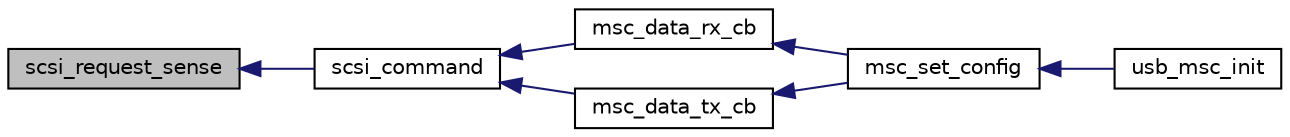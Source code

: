 digraph "scsi_request_sense"
{
  edge [fontname="Helvetica",fontsize="10",labelfontname="Helvetica",labelfontsize="10"];
  node [fontname="Helvetica",fontsize="10",shape=record];
  rankdir="LR";
  Node1 [label="scsi_request_sense",height=0.2,width=0.4,color="black", fillcolor="grey75", style="filled", fontcolor="black"];
  Node1 -> Node2 [dir="back",color="midnightblue",fontsize="10",style="solid",fontname="Helvetica"];
  Node2 [label="scsi_command",height=0.2,width=0.4,color="black", fillcolor="white", style="filled",URL="$usb__msc_8c.html#ad834e80e08a1fc52cb6c2a7e4c60e7c4"];
  Node2 -> Node3 [dir="back",color="midnightblue",fontsize="10",style="solid",fontname="Helvetica"];
  Node3 [label="msc_data_rx_cb",height=0.2,width=0.4,color="black", fillcolor="white", style="filled",URL="$usb__msc_8c.html#a41a8c24958254f6628787f0a97befc1c",tooltip="Handle the USB &#39;OUT&#39; requests. "];
  Node3 -> Node4 [dir="back",color="midnightblue",fontsize="10",style="solid",fontname="Helvetica"];
  Node4 [label="msc_set_config",height=0.2,width=0.4,color="black", fillcolor="white", style="filled",URL="$usb__msc_8c.html#a226667566a4c9460bc577aa9c72a14b6",tooltip="Setup the endpoints to be bulk & register the callbacks. "];
  Node4 -> Node5 [dir="back",color="midnightblue",fontsize="10",style="solid",fontname="Helvetica"];
  Node5 [label="usb_msc_init",height=0.2,width=0.4,color="black", fillcolor="white", style="filled",URL="$group__usb__msc.html#ga5e6959c3ac6ff4efab4fd3b59353f497",tooltip="Initializes the USB Mass Storage subsystem. "];
  Node2 -> Node6 [dir="back",color="midnightblue",fontsize="10",style="solid",fontname="Helvetica"];
  Node6 [label="msc_data_tx_cb",height=0.2,width=0.4,color="black", fillcolor="white", style="filled",URL="$usb__msc_8c.html#a88700274691bf361f44a0e3b5703ec9f",tooltip="Handle the USB &#39;IN&#39; requests. "];
  Node6 -> Node4 [dir="back",color="midnightblue",fontsize="10",style="solid",fontname="Helvetica"];
}
